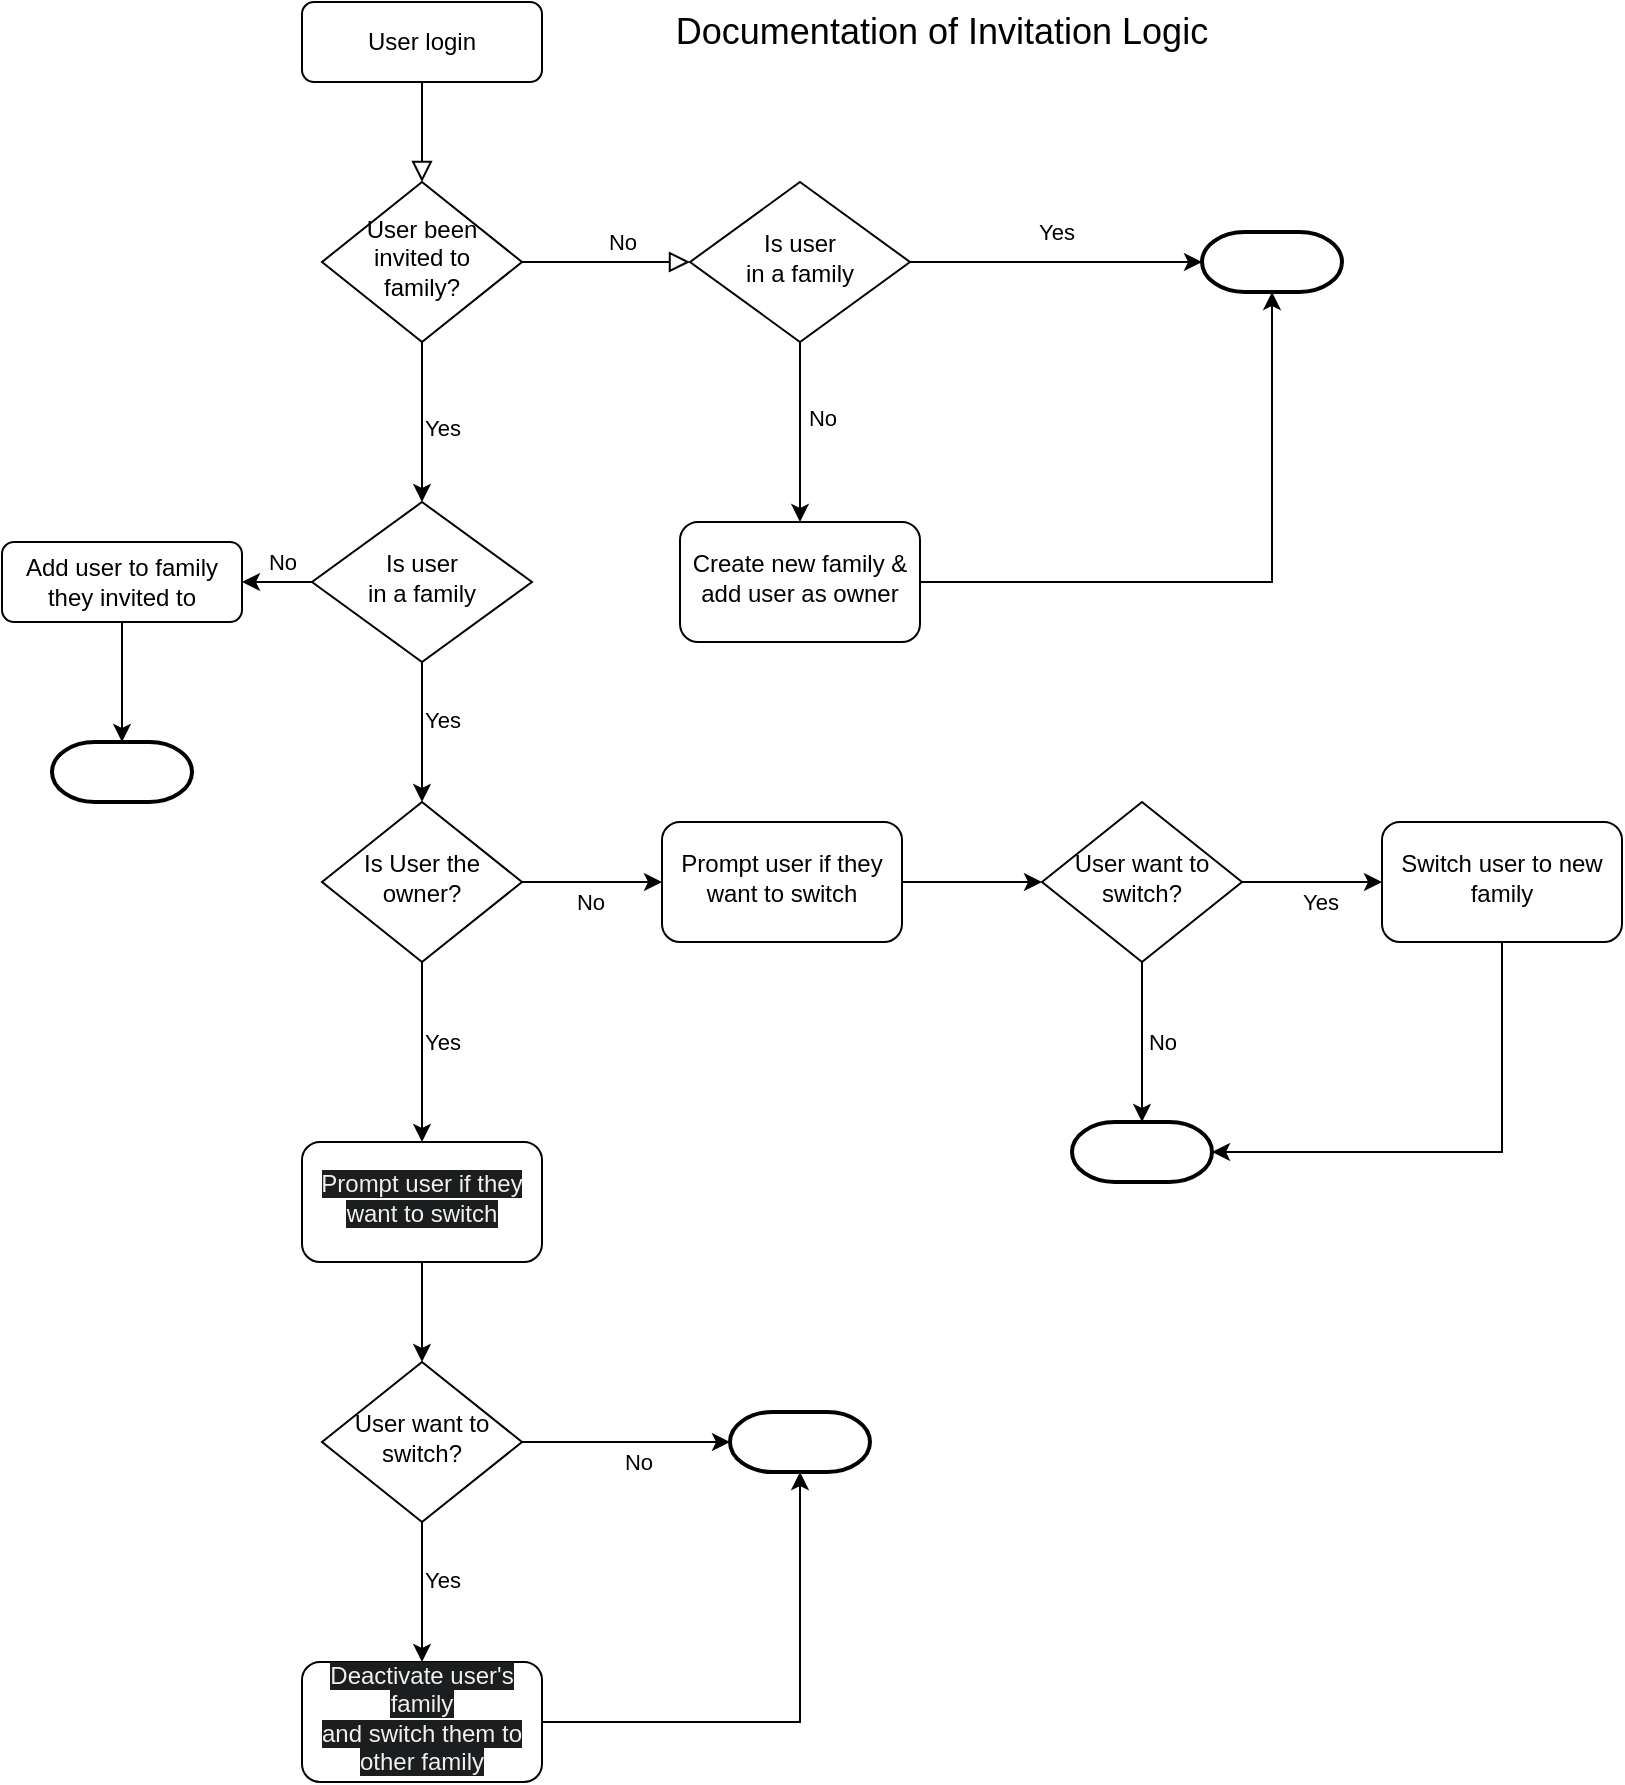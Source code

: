<mxfile version="22.0.3" type="device">
  <diagram id="C5RBs43oDa-KdzZeNtuy" name="Page-1">
    <mxGraphModel dx="1674" dy="954" grid="1" gridSize="10" guides="1" tooltips="1" connect="1" arrows="1" fold="1" page="1" pageScale="1" pageWidth="827" pageHeight="1169" math="0" shadow="0">
      <root>
        <mxCell id="WIyWlLk6GJQsqaUBKTNV-0" />
        <mxCell id="WIyWlLk6GJQsqaUBKTNV-1" parent="WIyWlLk6GJQsqaUBKTNV-0" />
        <mxCell id="WIyWlLk6GJQsqaUBKTNV-2" value="" style="rounded=0;html=1;jettySize=auto;orthogonalLoop=1;fontSize=11;endArrow=block;endFill=0;endSize=8;strokeWidth=1;shadow=0;labelBackgroundColor=none;edgeStyle=orthogonalEdgeStyle;" parent="WIyWlLk6GJQsqaUBKTNV-1" source="WIyWlLk6GJQsqaUBKTNV-3" target="WIyWlLk6GJQsqaUBKTNV-6" edge="1">
          <mxGeometry relative="1" as="geometry" />
        </mxCell>
        <mxCell id="WIyWlLk6GJQsqaUBKTNV-3" value="User login" style="rounded=1;whiteSpace=wrap;html=1;fontSize=12;glass=0;strokeWidth=1;shadow=0;" parent="WIyWlLk6GJQsqaUBKTNV-1" vertex="1">
          <mxGeometry x="160" y="80" width="120" height="40" as="geometry" />
        </mxCell>
        <mxCell id="WIyWlLk6GJQsqaUBKTNV-5" value="No" style="edgeStyle=orthogonalEdgeStyle;rounded=0;html=1;jettySize=auto;orthogonalLoop=1;fontSize=11;endArrow=block;endFill=0;endSize=8;strokeWidth=1;shadow=0;labelBackgroundColor=none;entryX=0;entryY=0.5;entryDx=0;entryDy=0;" parent="WIyWlLk6GJQsqaUBKTNV-1" source="WIyWlLk6GJQsqaUBKTNV-6" edge="1">
          <mxGeometry x="0.198" y="10" relative="1" as="geometry">
            <mxPoint as="offset" />
            <mxPoint x="354" y="210" as="targetPoint" />
          </mxGeometry>
        </mxCell>
        <mxCell id="dd1Xcp6RzstKpq6wdoQb-12" value="" style="edgeStyle=orthogonalEdgeStyle;rounded=0;orthogonalLoop=1;jettySize=auto;html=1;" edge="1" parent="WIyWlLk6GJQsqaUBKTNV-1" source="WIyWlLk6GJQsqaUBKTNV-6" target="dd1Xcp6RzstKpq6wdoQb-11">
          <mxGeometry relative="1" as="geometry" />
        </mxCell>
        <mxCell id="dd1Xcp6RzstKpq6wdoQb-29" value="Yes" style="edgeLabel;html=1;align=center;verticalAlign=middle;resizable=0;points=[];" vertex="1" connectable="0" parent="dd1Xcp6RzstKpq6wdoQb-12">
          <mxGeometry x="0.075" y="2" relative="1" as="geometry">
            <mxPoint x="8" as="offset" />
          </mxGeometry>
        </mxCell>
        <mxCell id="WIyWlLk6GJQsqaUBKTNV-6" value="User been&lt;br&gt;invited to &lt;br&gt;family?" style="rhombus;whiteSpace=wrap;html=1;shadow=0;fontFamily=Helvetica;fontSize=12;align=center;strokeWidth=1;spacing=6;spacingTop=-4;" parent="WIyWlLk6GJQsqaUBKTNV-1" vertex="1">
          <mxGeometry x="170" y="170" width="100" height="80" as="geometry" />
        </mxCell>
        <mxCell id="dd1Xcp6RzstKpq6wdoQb-34" value="Yes" style="edgeStyle=orthogonalEdgeStyle;rounded=0;orthogonalLoop=1;jettySize=auto;html=1;" edge="1" parent="WIyWlLk6GJQsqaUBKTNV-1" source="WIyWlLk6GJQsqaUBKTNV-10" target="dd1Xcp6RzstKpq6wdoQb-33">
          <mxGeometry x="-0.111" y="10" relative="1" as="geometry">
            <mxPoint as="offset" />
          </mxGeometry>
        </mxCell>
        <mxCell id="dd1Xcp6RzstKpq6wdoQb-36" value="" style="edgeStyle=orthogonalEdgeStyle;rounded=0;orthogonalLoop=1;jettySize=auto;html=1;" edge="1" parent="WIyWlLk6GJQsqaUBKTNV-1" source="WIyWlLk6GJQsqaUBKTNV-10" target="dd1Xcp6RzstKpq6wdoQb-35">
          <mxGeometry relative="1" as="geometry" />
        </mxCell>
        <mxCell id="dd1Xcp6RzstKpq6wdoQb-42" value="No" style="edgeLabel;html=1;align=center;verticalAlign=middle;resizable=0;points=[];" vertex="1" connectable="0" parent="dd1Xcp6RzstKpq6wdoQb-36">
          <mxGeometry x="-0.029" y="-1" relative="1" as="geometry">
            <mxPoint y="9" as="offset" />
          </mxGeometry>
        </mxCell>
        <mxCell id="WIyWlLk6GJQsqaUBKTNV-10" value="Is User the&lt;br&gt;owner?" style="rhombus;whiteSpace=wrap;html=1;shadow=0;fontFamily=Helvetica;fontSize=12;align=center;strokeWidth=1;spacing=6;spacingTop=-4;" parent="WIyWlLk6GJQsqaUBKTNV-1" vertex="1">
          <mxGeometry x="170" y="480" width="100" height="80" as="geometry" />
        </mxCell>
        <mxCell id="dd1Xcp6RzstKpq6wdoQb-27" style="edgeStyle=orthogonalEdgeStyle;rounded=0;orthogonalLoop=1;jettySize=auto;html=1;entryX=0.5;entryY=0;entryDx=0;entryDy=0;" edge="1" parent="WIyWlLk6GJQsqaUBKTNV-1" source="dd1Xcp6RzstKpq6wdoQb-11" target="WIyWlLk6GJQsqaUBKTNV-10">
          <mxGeometry relative="1" as="geometry" />
        </mxCell>
        <mxCell id="dd1Xcp6RzstKpq6wdoQb-28" value="Yes" style="edgeLabel;html=1;align=center;verticalAlign=middle;resizable=0;points=[];" vertex="1" connectable="0" parent="dd1Xcp6RzstKpq6wdoQb-27">
          <mxGeometry x="-0.171" y="4" relative="1" as="geometry">
            <mxPoint x="6" as="offset" />
          </mxGeometry>
        </mxCell>
        <mxCell id="dd1Xcp6RzstKpq6wdoQb-61" style="edgeStyle=orthogonalEdgeStyle;rounded=0;orthogonalLoop=1;jettySize=auto;html=1;entryX=1;entryY=0.5;entryDx=0;entryDy=0;" edge="1" parent="WIyWlLk6GJQsqaUBKTNV-1" source="dd1Xcp6RzstKpq6wdoQb-11" target="dd1Xcp6RzstKpq6wdoQb-60">
          <mxGeometry relative="1" as="geometry" />
        </mxCell>
        <mxCell id="dd1Xcp6RzstKpq6wdoQb-62" value="No" style="edgeLabel;html=1;align=center;verticalAlign=middle;resizable=0;points=[];" vertex="1" connectable="0" parent="dd1Xcp6RzstKpq6wdoQb-61">
          <mxGeometry x="-0.181" y="1" relative="1" as="geometry">
            <mxPoint x="3" y="-11" as="offset" />
          </mxGeometry>
        </mxCell>
        <mxCell id="dd1Xcp6RzstKpq6wdoQb-11" value="Is user&lt;br&gt;in a family" style="rhombus;whiteSpace=wrap;html=1;shadow=0;strokeWidth=1;spacing=6;spacingTop=-4;" vertex="1" parent="WIyWlLk6GJQsqaUBKTNV-1">
          <mxGeometry x="165" y="330" width="110" height="80" as="geometry" />
        </mxCell>
        <mxCell id="dd1Xcp6RzstKpq6wdoQb-16" value="" style="edgeStyle=orthogonalEdgeStyle;rounded=0;orthogonalLoop=1;jettySize=auto;html=1;" edge="1" parent="WIyWlLk6GJQsqaUBKTNV-1" source="dd1Xcp6RzstKpq6wdoQb-13" target="dd1Xcp6RzstKpq6wdoQb-15">
          <mxGeometry relative="1" as="geometry" />
        </mxCell>
        <mxCell id="dd1Xcp6RzstKpq6wdoQb-17" value="No&lt;br&gt;" style="edgeLabel;html=1;align=center;verticalAlign=middle;resizable=0;points=[];" vertex="1" connectable="0" parent="dd1Xcp6RzstKpq6wdoQb-16">
          <mxGeometry x="-0.156" y="3" relative="1" as="geometry">
            <mxPoint x="8" as="offset" />
          </mxGeometry>
        </mxCell>
        <mxCell id="dd1Xcp6RzstKpq6wdoQb-25" style="edgeStyle=orthogonalEdgeStyle;rounded=0;orthogonalLoop=1;jettySize=auto;html=1;" edge="1" parent="WIyWlLk6GJQsqaUBKTNV-1" source="dd1Xcp6RzstKpq6wdoQb-13" target="dd1Xcp6RzstKpq6wdoQb-24">
          <mxGeometry relative="1" as="geometry" />
        </mxCell>
        <mxCell id="dd1Xcp6RzstKpq6wdoQb-26" value="Yes&lt;br&gt;" style="edgeLabel;html=1;align=center;verticalAlign=middle;resizable=0;points=[];" vertex="1" connectable="0" parent="dd1Xcp6RzstKpq6wdoQb-25">
          <mxGeometry y="2" relative="1" as="geometry">
            <mxPoint y="-13" as="offset" />
          </mxGeometry>
        </mxCell>
        <mxCell id="dd1Xcp6RzstKpq6wdoQb-13" value="Is user&lt;br&gt;in a family" style="rhombus;whiteSpace=wrap;html=1;shadow=0;strokeWidth=1;spacing=6;spacingTop=-4;" vertex="1" parent="WIyWlLk6GJQsqaUBKTNV-1">
          <mxGeometry x="354" y="170" width="110" height="80" as="geometry" />
        </mxCell>
        <mxCell id="dd1Xcp6RzstKpq6wdoQb-30" style="edgeStyle=orthogonalEdgeStyle;rounded=0;orthogonalLoop=1;jettySize=auto;html=1;entryX=0.5;entryY=1;entryDx=0;entryDy=0;entryPerimeter=0;" edge="1" parent="WIyWlLk6GJQsqaUBKTNV-1" source="dd1Xcp6RzstKpq6wdoQb-15" target="dd1Xcp6RzstKpq6wdoQb-24">
          <mxGeometry relative="1" as="geometry">
            <mxPoint x="650" y="230" as="targetPoint" />
          </mxGeometry>
        </mxCell>
        <mxCell id="dd1Xcp6RzstKpq6wdoQb-15" value="Create new family &amp;amp;&lt;br&gt;add user as owner" style="rounded=1;whiteSpace=wrap;html=1;shadow=0;strokeWidth=1;spacing=6;spacingTop=-4;" vertex="1" parent="WIyWlLk6GJQsqaUBKTNV-1">
          <mxGeometry x="349" y="340" width="120" height="60" as="geometry" />
        </mxCell>
        <mxCell id="dd1Xcp6RzstKpq6wdoQb-24" value="" style="strokeWidth=2;html=1;shape=mxgraph.flowchart.terminator;whiteSpace=wrap;" vertex="1" parent="WIyWlLk6GJQsqaUBKTNV-1">
          <mxGeometry x="610" y="195" width="70" height="30" as="geometry" />
        </mxCell>
        <mxCell id="dd1Xcp6RzstKpq6wdoQb-52" style="edgeStyle=orthogonalEdgeStyle;rounded=0;orthogonalLoop=1;jettySize=auto;html=1;entryX=0.5;entryY=0;entryDx=0;entryDy=0;" edge="1" parent="WIyWlLk6GJQsqaUBKTNV-1" source="dd1Xcp6RzstKpq6wdoQb-33" target="dd1Xcp6RzstKpq6wdoQb-51">
          <mxGeometry relative="1" as="geometry" />
        </mxCell>
        <mxCell id="dd1Xcp6RzstKpq6wdoQb-33" value="&lt;meta charset=&quot;utf-8&quot;&gt;&lt;span style=&quot;color: rgb(240, 240, 240); font-family: Helvetica; font-size: 12px; font-style: normal; font-variant-ligatures: normal; font-variant-caps: normal; font-weight: 400; letter-spacing: normal; orphans: 2; text-align: center; text-indent: 0px; text-transform: none; widows: 2; word-spacing: 0px; -webkit-text-stroke-width: 0px; background-color: rgb(27, 29, 30); text-decoration-thickness: initial; text-decoration-style: initial; text-decoration-color: initial; float: none; display: inline !important;&quot;&gt;Prompt user if they want to switch&lt;/span&gt;" style="rounded=1;whiteSpace=wrap;html=1;shadow=0;strokeWidth=1;spacing=6;spacingTop=-4;" vertex="1" parent="WIyWlLk6GJQsqaUBKTNV-1">
          <mxGeometry x="160" y="650" width="120" height="60" as="geometry" />
        </mxCell>
        <mxCell id="dd1Xcp6RzstKpq6wdoQb-41" style="edgeStyle=orthogonalEdgeStyle;rounded=0;orthogonalLoop=1;jettySize=auto;html=1;entryX=0;entryY=0.5;entryDx=0;entryDy=0;" edge="1" parent="WIyWlLk6GJQsqaUBKTNV-1" source="dd1Xcp6RzstKpq6wdoQb-35" target="dd1Xcp6RzstKpq6wdoQb-40">
          <mxGeometry relative="1" as="geometry" />
        </mxCell>
        <mxCell id="dd1Xcp6RzstKpq6wdoQb-35" value="Prompt user if they want to switch" style="rounded=1;whiteSpace=wrap;html=1;shadow=0;strokeWidth=1;spacing=6;spacingTop=-4;" vertex="1" parent="WIyWlLk6GJQsqaUBKTNV-1">
          <mxGeometry x="340" y="490" width="120" height="60" as="geometry" />
        </mxCell>
        <mxCell id="dd1Xcp6RzstKpq6wdoQb-49" style="edgeStyle=orthogonalEdgeStyle;rounded=0;orthogonalLoop=1;jettySize=auto;html=1;entryX=0;entryY=0.5;entryDx=0;entryDy=0;" edge="1" parent="WIyWlLk6GJQsqaUBKTNV-1" source="dd1Xcp6RzstKpq6wdoQb-40" target="dd1Xcp6RzstKpq6wdoQb-48">
          <mxGeometry relative="1" as="geometry" />
        </mxCell>
        <mxCell id="dd1Xcp6RzstKpq6wdoQb-50" value="Yes" style="edgeLabel;html=1;align=center;verticalAlign=middle;resizable=0;points=[];" vertex="1" connectable="0" parent="dd1Xcp6RzstKpq6wdoQb-49">
          <mxGeometry x="0.114" y="-1" relative="1" as="geometry">
            <mxPoint y="9" as="offset" />
          </mxGeometry>
        </mxCell>
        <mxCell id="dd1Xcp6RzstKpq6wdoQb-40" value="User want to switch?" style="rhombus;whiteSpace=wrap;html=1;shadow=0;fontFamily=Helvetica;fontSize=12;align=center;strokeWidth=1;spacing=6;spacingTop=-4;" vertex="1" parent="WIyWlLk6GJQsqaUBKTNV-1">
          <mxGeometry x="530" y="480" width="100" height="80" as="geometry" />
        </mxCell>
        <mxCell id="dd1Xcp6RzstKpq6wdoQb-48" value="Switch user to new&lt;br&gt;family" style="rounded=1;whiteSpace=wrap;html=1;shadow=0;strokeWidth=1;spacing=6;spacingTop=-4;" vertex="1" parent="WIyWlLk6GJQsqaUBKTNV-1">
          <mxGeometry x="700" y="490" width="120" height="60" as="geometry" />
        </mxCell>
        <mxCell id="dd1Xcp6RzstKpq6wdoQb-58" style="edgeStyle=orthogonalEdgeStyle;rounded=0;orthogonalLoop=1;jettySize=auto;html=1;entryX=0.5;entryY=0;entryDx=0;entryDy=0;" edge="1" parent="WIyWlLk6GJQsqaUBKTNV-1" source="dd1Xcp6RzstKpq6wdoQb-51" target="dd1Xcp6RzstKpq6wdoQb-57">
          <mxGeometry relative="1" as="geometry" />
        </mxCell>
        <mxCell id="dd1Xcp6RzstKpq6wdoQb-59" value="Yes" style="edgeLabel;html=1;align=center;verticalAlign=middle;resizable=0;points=[];" vertex="1" connectable="0" parent="dd1Xcp6RzstKpq6wdoQb-58">
          <mxGeometry x="-0.171" y="-1" relative="1" as="geometry">
            <mxPoint x="11" as="offset" />
          </mxGeometry>
        </mxCell>
        <mxCell id="dd1Xcp6RzstKpq6wdoQb-51" value="User want to switch?" style="rhombus;whiteSpace=wrap;html=1;shadow=0;fontFamily=Helvetica;fontSize=12;align=center;strokeWidth=1;spacing=6;spacingTop=-4;" vertex="1" parent="WIyWlLk6GJQsqaUBKTNV-1">
          <mxGeometry x="170" y="760" width="100" height="80" as="geometry" />
        </mxCell>
        <mxCell id="dd1Xcp6RzstKpq6wdoQb-54" value="" style="strokeWidth=2;html=1;shape=mxgraph.flowchart.terminator;whiteSpace=wrap;" vertex="1" parent="WIyWlLk6GJQsqaUBKTNV-1">
          <mxGeometry x="374" y="785" width="70" height="30" as="geometry" />
        </mxCell>
        <mxCell id="dd1Xcp6RzstKpq6wdoQb-55" style="edgeStyle=orthogonalEdgeStyle;rounded=0;orthogonalLoop=1;jettySize=auto;html=1;entryX=0;entryY=0.5;entryDx=0;entryDy=0;entryPerimeter=0;" edge="1" parent="WIyWlLk6GJQsqaUBKTNV-1" source="dd1Xcp6RzstKpq6wdoQb-51" target="dd1Xcp6RzstKpq6wdoQb-54">
          <mxGeometry relative="1" as="geometry" />
        </mxCell>
        <mxCell id="dd1Xcp6RzstKpq6wdoQb-56" value="No" style="edgeLabel;html=1;align=center;verticalAlign=middle;resizable=0;points=[];" vertex="1" connectable="0" parent="dd1Xcp6RzstKpq6wdoQb-55">
          <mxGeometry x="0.111" relative="1" as="geometry">
            <mxPoint y="10" as="offset" />
          </mxGeometry>
        </mxCell>
        <mxCell id="dd1Xcp6RzstKpq6wdoQb-57" value="&lt;span style=&quot;color: rgb(240, 240, 240); font-family: Helvetica; font-size: 12px; font-style: normal; font-variant-ligatures: normal; font-variant-caps: normal; font-weight: 400; letter-spacing: normal; orphans: 2; text-align: center; text-indent: 0px; text-transform: none; widows: 2; word-spacing: 0px; -webkit-text-stroke-width: 0px; background-color: rgb(27, 29, 30); text-decoration-thickness: initial; text-decoration-style: initial; text-decoration-color: initial; float: none; display: inline !important;&quot;&gt;Deactivate user&#39;s family&lt;br&gt;and switch them to other family&lt;br&gt;&lt;/span&gt;" style="rounded=1;whiteSpace=wrap;html=1;shadow=0;strokeWidth=1;spacing=6;spacingTop=-4;" vertex="1" parent="WIyWlLk6GJQsqaUBKTNV-1">
          <mxGeometry x="160" y="910" width="120" height="60" as="geometry" />
        </mxCell>
        <mxCell id="dd1Xcp6RzstKpq6wdoQb-60" value="Add user to family they invited to" style="rounded=1;whiteSpace=wrap;html=1;fontSize=12;glass=0;strokeWidth=1;shadow=0;" vertex="1" parent="WIyWlLk6GJQsqaUBKTNV-1">
          <mxGeometry x="10" y="350" width="120" height="40" as="geometry" />
        </mxCell>
        <mxCell id="dd1Xcp6RzstKpq6wdoQb-63" value="" style="strokeWidth=2;html=1;shape=mxgraph.flowchart.terminator;whiteSpace=wrap;" vertex="1" parent="WIyWlLk6GJQsqaUBKTNV-1">
          <mxGeometry x="35" y="450" width="70" height="30" as="geometry" />
        </mxCell>
        <mxCell id="dd1Xcp6RzstKpq6wdoQb-65" style="edgeStyle=orthogonalEdgeStyle;rounded=0;orthogonalLoop=1;jettySize=auto;html=1;entryX=0.5;entryY=0;entryDx=0;entryDy=0;entryPerimeter=0;" edge="1" parent="WIyWlLk6GJQsqaUBKTNV-1" source="dd1Xcp6RzstKpq6wdoQb-60" target="dd1Xcp6RzstKpq6wdoQb-63">
          <mxGeometry relative="1" as="geometry" />
        </mxCell>
        <mxCell id="dd1Xcp6RzstKpq6wdoQb-66" value="" style="strokeWidth=2;html=1;shape=mxgraph.flowchart.terminator;whiteSpace=wrap;" vertex="1" parent="WIyWlLk6GJQsqaUBKTNV-1">
          <mxGeometry x="545" y="640" width="70" height="30" as="geometry" />
        </mxCell>
        <mxCell id="dd1Xcp6RzstKpq6wdoQb-67" style="edgeStyle=orthogonalEdgeStyle;rounded=0;orthogonalLoop=1;jettySize=auto;html=1;entryX=0.5;entryY=0;entryDx=0;entryDy=0;entryPerimeter=0;" edge="1" parent="WIyWlLk6GJQsqaUBKTNV-1" source="dd1Xcp6RzstKpq6wdoQb-40" target="dd1Xcp6RzstKpq6wdoQb-66">
          <mxGeometry relative="1" as="geometry" />
        </mxCell>
        <mxCell id="dd1Xcp6RzstKpq6wdoQb-70" value="No" style="edgeLabel;html=1;align=center;verticalAlign=middle;resizable=0;points=[];" vertex="1" connectable="0" parent="dd1Xcp6RzstKpq6wdoQb-67">
          <mxGeometry y="3" relative="1" as="geometry">
            <mxPoint x="7" as="offset" />
          </mxGeometry>
        </mxCell>
        <mxCell id="dd1Xcp6RzstKpq6wdoQb-68" style="edgeStyle=orthogonalEdgeStyle;rounded=0;orthogonalLoop=1;jettySize=auto;html=1;entryX=1;entryY=0.5;entryDx=0;entryDy=0;entryPerimeter=0;" edge="1" parent="WIyWlLk6GJQsqaUBKTNV-1" source="dd1Xcp6RzstKpq6wdoQb-48" target="dd1Xcp6RzstKpq6wdoQb-66">
          <mxGeometry relative="1" as="geometry">
            <Array as="points">
              <mxPoint x="760" y="655" />
            </Array>
          </mxGeometry>
        </mxCell>
        <mxCell id="dd1Xcp6RzstKpq6wdoQb-71" style="edgeStyle=orthogonalEdgeStyle;rounded=0;orthogonalLoop=1;jettySize=auto;html=1;entryX=0.5;entryY=1;entryDx=0;entryDy=0;entryPerimeter=0;" edge="1" parent="WIyWlLk6GJQsqaUBKTNV-1" source="dd1Xcp6RzstKpq6wdoQb-57" target="dd1Xcp6RzstKpq6wdoQb-54">
          <mxGeometry relative="1" as="geometry" />
        </mxCell>
        <mxCell id="dd1Xcp6RzstKpq6wdoQb-72" value="&lt;font style=&quot;font-size: 18px;&quot;&gt;Documentation of Invitation Logic&lt;/font&gt;" style="text;html=1;strokeColor=none;fillColor=none;align=center;verticalAlign=middle;whiteSpace=wrap;rounded=0;" vertex="1" parent="WIyWlLk6GJQsqaUBKTNV-1">
          <mxGeometry x="320" y="80" width="320" height="30" as="geometry" />
        </mxCell>
      </root>
    </mxGraphModel>
  </diagram>
</mxfile>
